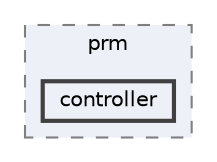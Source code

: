 digraph "repository/prm-core/src/main/java/com/sterlite/cal/prm/controller"
{
 // LATEX_PDF_SIZE
  bgcolor="transparent";
  edge [fontname=Helvetica,fontsize=10,labelfontname=Helvetica,labelfontsize=10];
  node [fontname=Helvetica,fontsize=10,shape=box,height=0.2,width=0.4];
  compound=true
  subgraph clusterdir_e4c1147a4dd264f82a541130e5a3c073 {
    graph [ bgcolor="#edf0f7", pencolor="grey50", label="prm", fontname=Helvetica,fontsize=10 style="filled,dashed", URL="dir_e4c1147a4dd264f82a541130e5a3c073.html",tooltip=""]
  dir_b23e4d4ea057f72d237d0f9eb7ca55ac [label="controller", fillcolor="#edf0f7", color="grey25", style="filled,bold", URL="dir_b23e4d4ea057f72d237d0f9eb7ca55ac.html",tooltip=""];
  }
}
